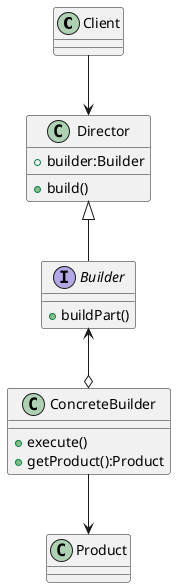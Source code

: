 @startuml

class Client

class Product

interface Builder {
+buildPart()
}

class ConcreteBuilder {
+execute()
+getProduct():Product
}

class Director {
+builder:Builder
+build()
}

Director <|-- Builder
Builder <--o ConcreteBuilder
ConcreteBuilder --> Product
Client --> Director

@enduml